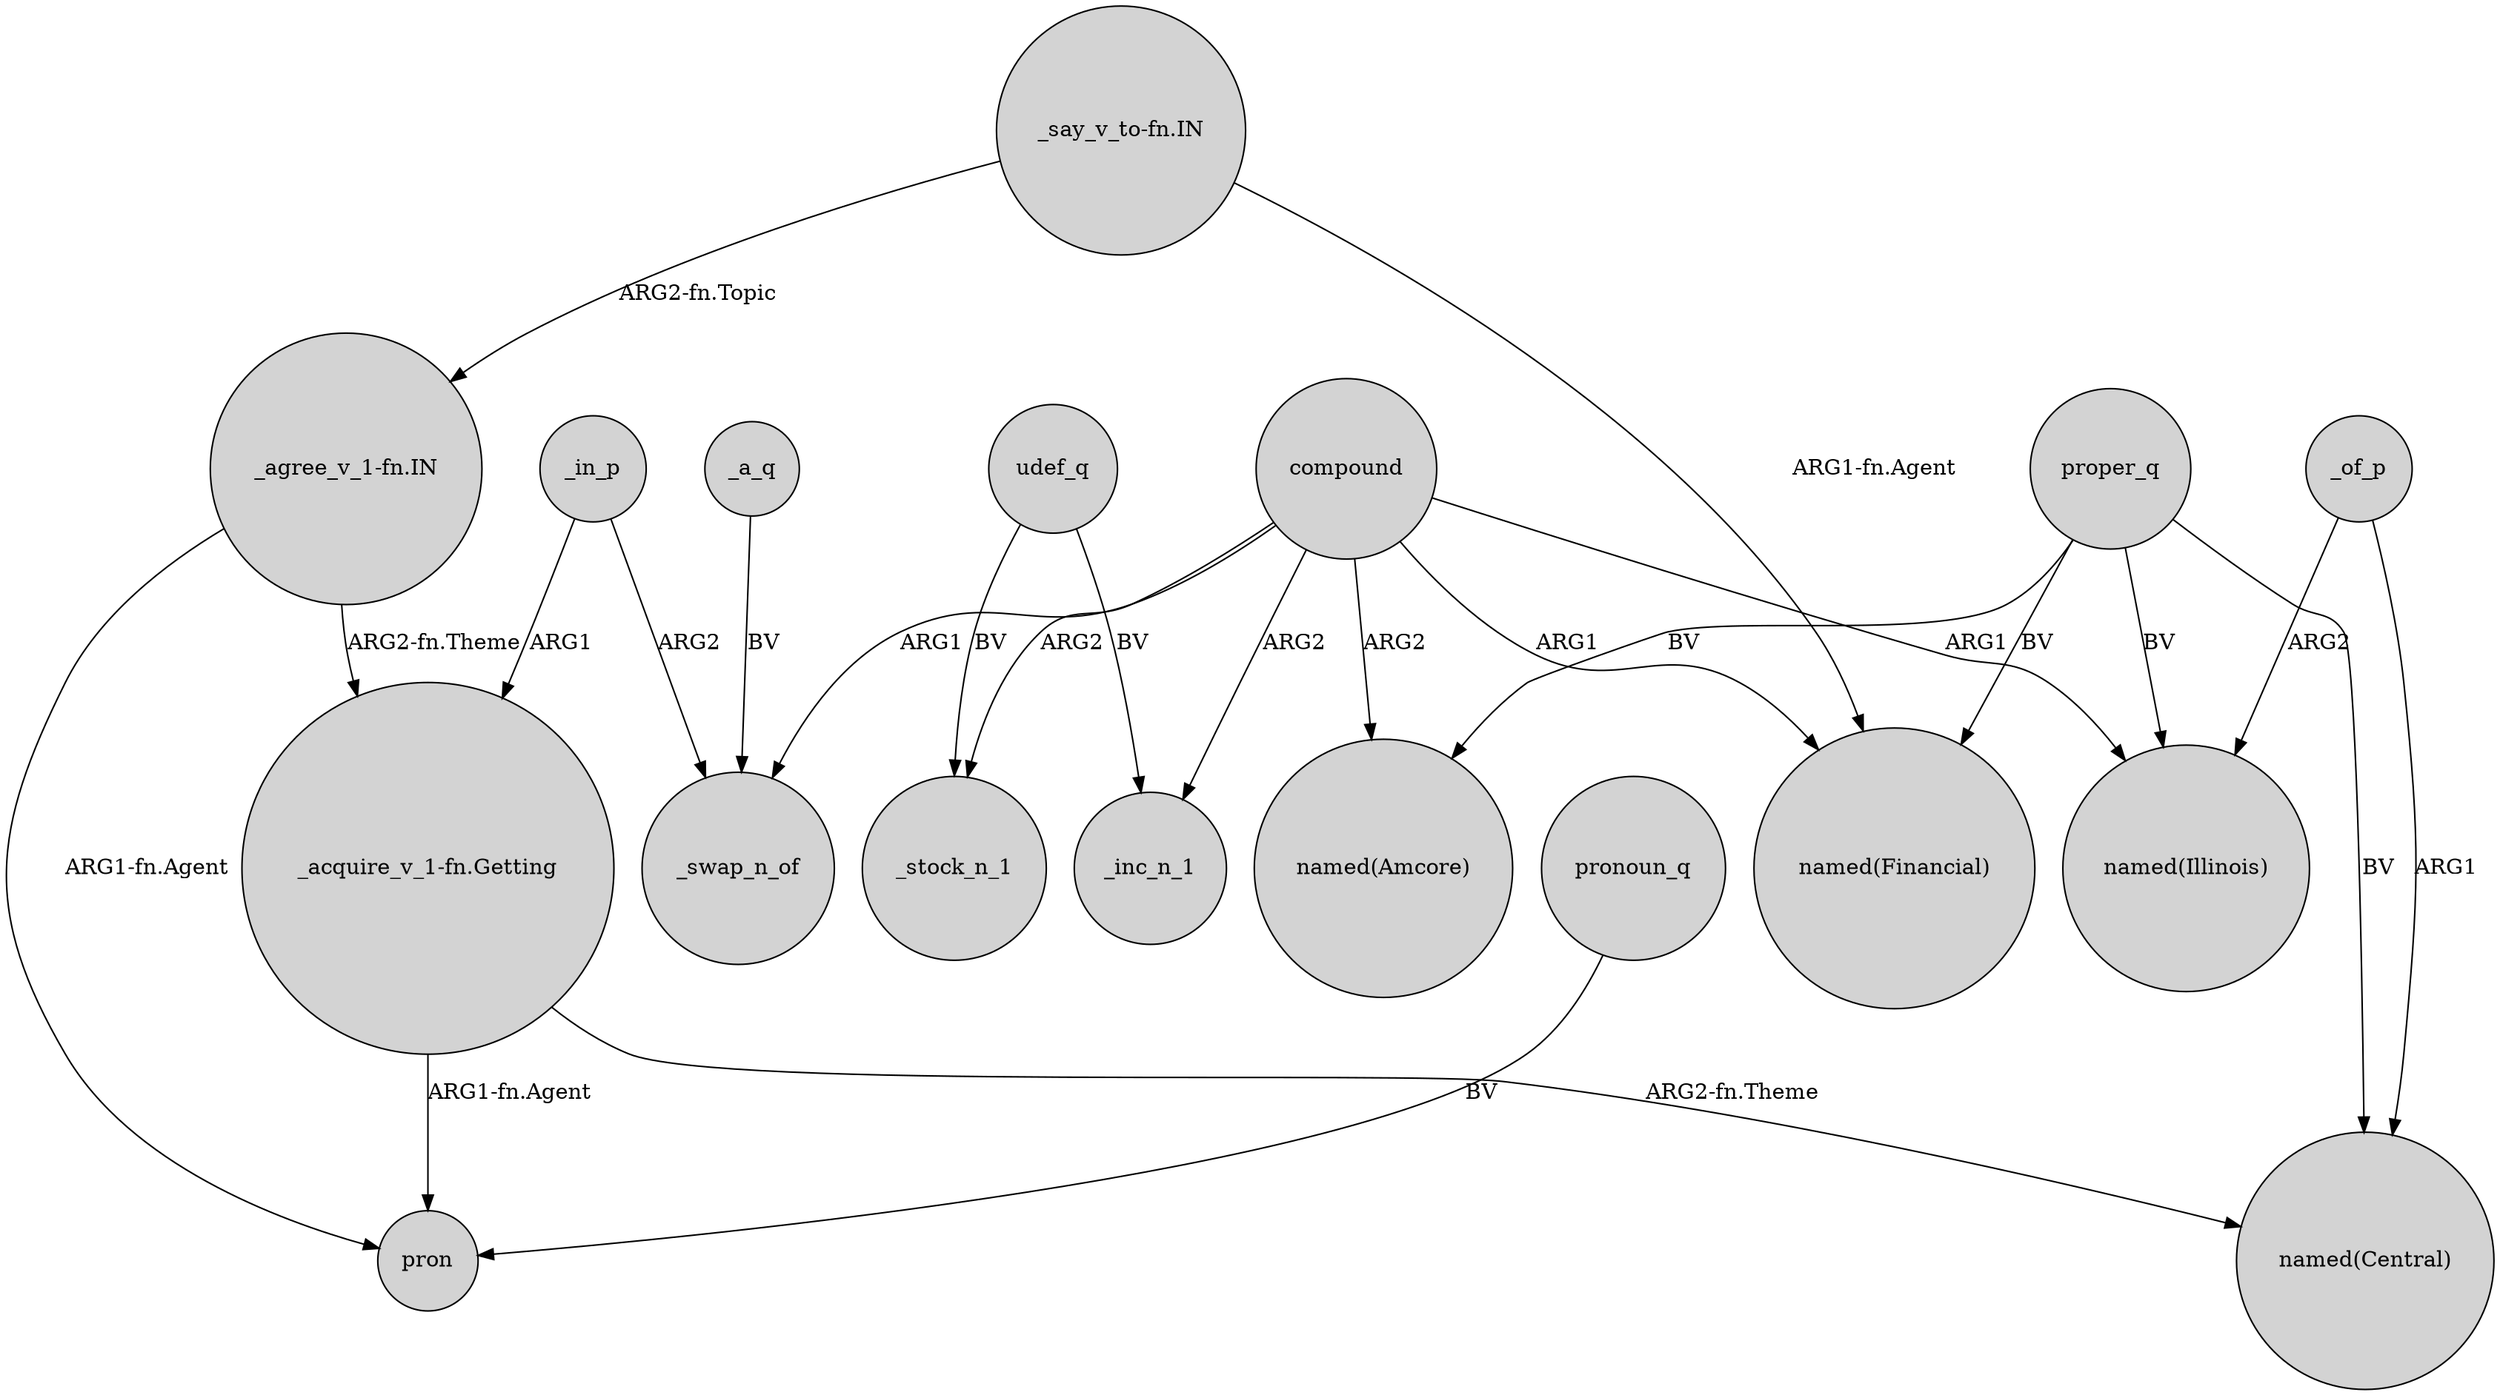 digraph {
	node [shape=circle style=filled]
	_in_p -> "_acquire_v_1-fn.Getting" [label=ARG1]
	udef_q -> _inc_n_1 [label=BV]
	_in_p -> _swap_n_of [label=ARG2]
	compound -> "named(Illinois)" [label=ARG1]
	compound -> "named(Amcore)" [label=ARG2]
	"_agree_v_1-fn.IN" -> pron [label="ARG1-fn.Agent"]
	proper_q -> "named(Illinois)" [label=BV]
	"_say_v_to-fn.IN" -> "_agree_v_1-fn.IN" [label="ARG2-fn.Topic"]
	"_say_v_to-fn.IN" -> "named(Financial)" [label="ARG1-fn.Agent"]
	"_acquire_v_1-fn.Getting" -> pron [label="ARG1-fn.Agent"]
	"_agree_v_1-fn.IN" -> "_acquire_v_1-fn.Getting" [label="ARG2-fn.Theme"]
	compound -> _stock_n_1 [label=ARG2]
	pronoun_q -> pron [label=BV]
	proper_q -> "named(Financial)" [label=BV]
	_a_q -> _swap_n_of [label=BV]
	udef_q -> _stock_n_1 [label=BV]
	compound -> _swap_n_of [label=ARG1]
	_of_p -> "named(Central)" [label=ARG1]
	proper_q -> "named(Central)" [label=BV]
	"_acquire_v_1-fn.Getting" -> "named(Central)" [label="ARG2-fn.Theme"]
	_of_p -> "named(Illinois)" [label=ARG2]
	proper_q -> "named(Amcore)" [label=BV]
	compound -> _inc_n_1 [label=ARG2]
	compound -> "named(Financial)" [label=ARG1]
}
